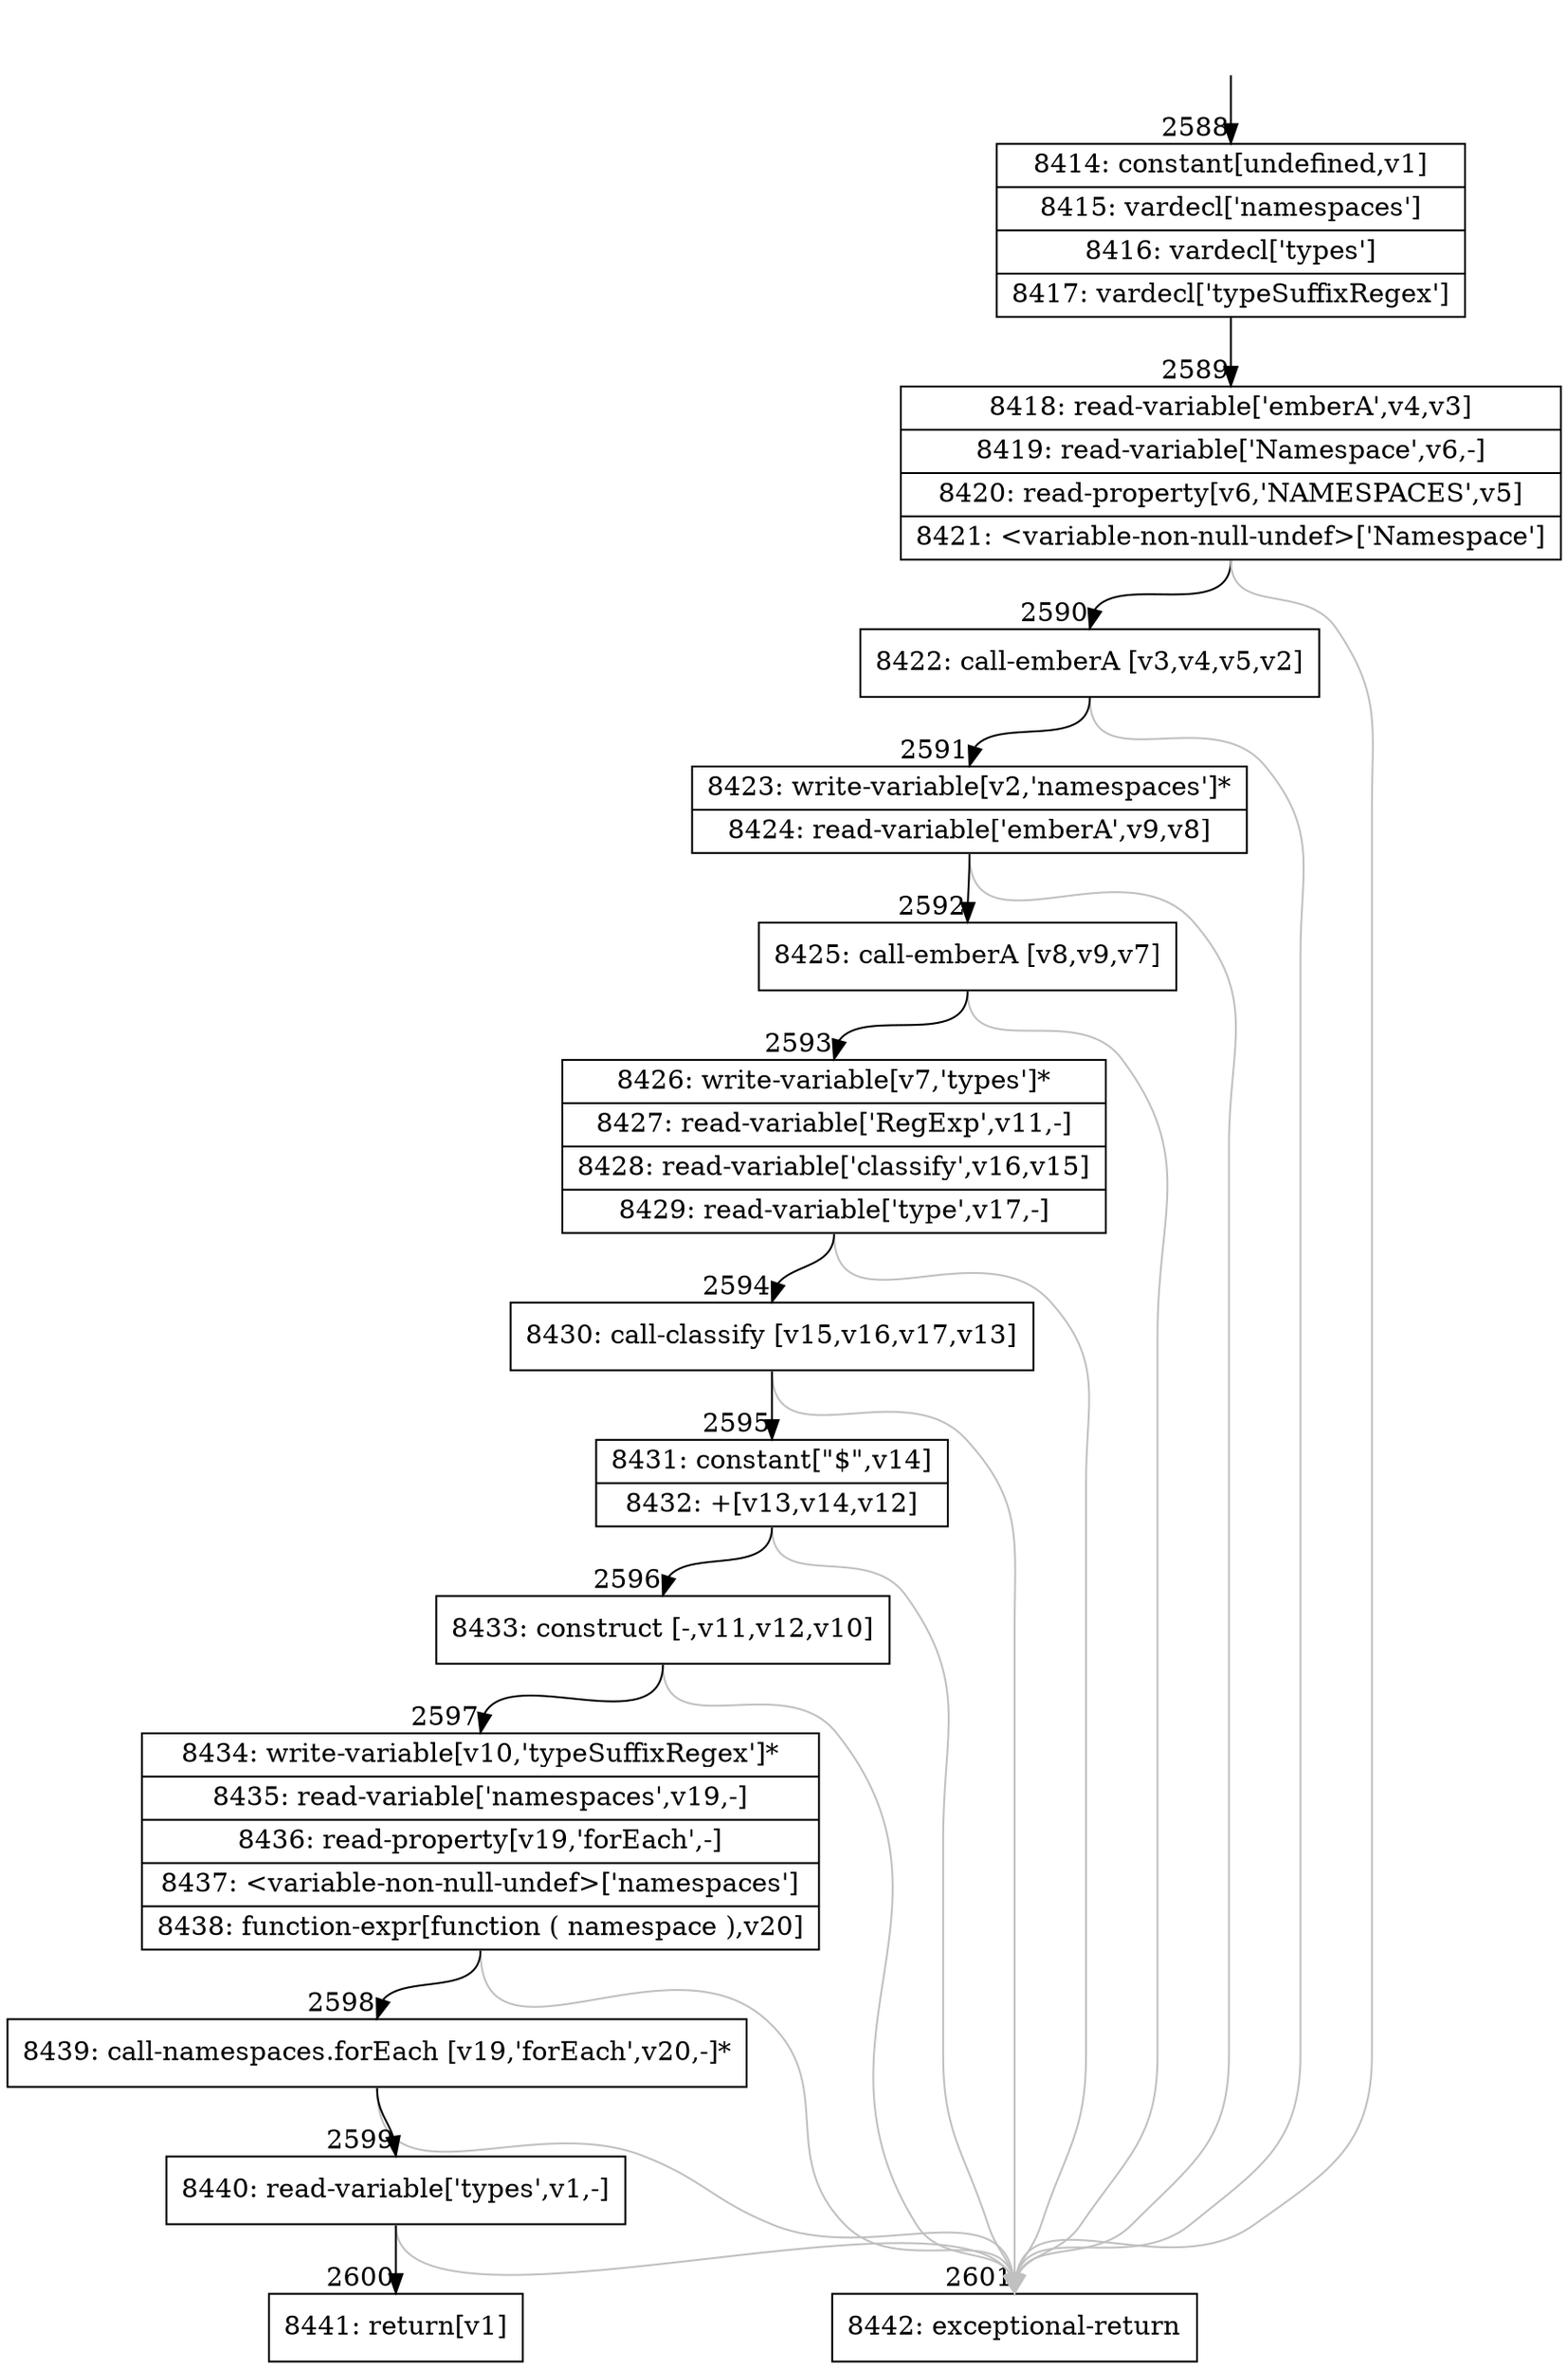 digraph {
rankdir="TD"
BB_entry197[shape=none,label=""];
BB_entry197 -> BB2588 [tailport=s, headport=n, headlabel="    2588"]
BB2588 [shape=record label="{8414: constant[undefined,v1]|8415: vardecl['namespaces']|8416: vardecl['types']|8417: vardecl['typeSuffixRegex']}" ] 
BB2588 -> BB2589 [tailport=s, headport=n, headlabel="      2589"]
BB2589 [shape=record label="{8418: read-variable['emberA',v4,v3]|8419: read-variable['Namespace',v6,-]|8420: read-property[v6,'NAMESPACES',v5]|8421: \<variable-non-null-undef\>['Namespace']}" ] 
BB2589 -> BB2590 [tailport=s, headport=n, headlabel="      2590"]
BB2589 -> BB2601 [tailport=s, headport=n, color=gray, headlabel="      2601"]
BB2590 [shape=record label="{8422: call-emberA [v3,v4,v5,v2]}" ] 
BB2590 -> BB2591 [tailport=s, headport=n, headlabel="      2591"]
BB2590 -> BB2601 [tailport=s, headport=n, color=gray]
BB2591 [shape=record label="{8423: write-variable[v2,'namespaces']*|8424: read-variable['emberA',v9,v8]}" ] 
BB2591 -> BB2592 [tailport=s, headport=n, headlabel="      2592"]
BB2591 -> BB2601 [tailport=s, headport=n, color=gray]
BB2592 [shape=record label="{8425: call-emberA [v8,v9,v7]}" ] 
BB2592 -> BB2593 [tailport=s, headport=n, headlabel="      2593"]
BB2592 -> BB2601 [tailport=s, headport=n, color=gray]
BB2593 [shape=record label="{8426: write-variable[v7,'types']*|8427: read-variable['RegExp',v11,-]|8428: read-variable['classify',v16,v15]|8429: read-variable['type',v17,-]}" ] 
BB2593 -> BB2594 [tailport=s, headport=n, headlabel="      2594"]
BB2593 -> BB2601 [tailport=s, headport=n, color=gray]
BB2594 [shape=record label="{8430: call-classify [v15,v16,v17,v13]}" ] 
BB2594 -> BB2595 [tailport=s, headport=n, headlabel="      2595"]
BB2594 -> BB2601 [tailport=s, headport=n, color=gray]
BB2595 [shape=record label="{8431: constant[\"$\",v14]|8432: +[v13,v14,v12]}" ] 
BB2595 -> BB2596 [tailport=s, headport=n, headlabel="      2596"]
BB2595 -> BB2601 [tailport=s, headport=n, color=gray]
BB2596 [shape=record label="{8433: construct [-,v11,v12,v10]}" ] 
BB2596 -> BB2597 [tailport=s, headport=n, headlabel="      2597"]
BB2596 -> BB2601 [tailport=s, headport=n, color=gray]
BB2597 [shape=record label="{8434: write-variable[v10,'typeSuffixRegex']*|8435: read-variable['namespaces',v19,-]|8436: read-property[v19,'forEach',-]|8437: \<variable-non-null-undef\>['namespaces']|8438: function-expr[function ( namespace ),v20]}" ] 
BB2597 -> BB2598 [tailport=s, headport=n, headlabel="      2598"]
BB2597 -> BB2601 [tailport=s, headport=n, color=gray]
BB2598 [shape=record label="{8439: call-namespaces.forEach [v19,'forEach',v20,-]*}" ] 
BB2598 -> BB2599 [tailport=s, headport=n, headlabel="      2599"]
BB2598 -> BB2601 [tailport=s, headport=n, color=gray]
BB2599 [shape=record label="{8440: read-variable['types',v1,-]}" ] 
BB2599 -> BB2600 [tailport=s, headport=n, headlabel="      2600"]
BB2599 -> BB2601 [tailport=s, headport=n, color=gray]
BB2600 [shape=record label="{8441: return[v1]}" ] 
BB2601 [shape=record label="{8442: exceptional-return}" ] 
//#$~ 4282
}
